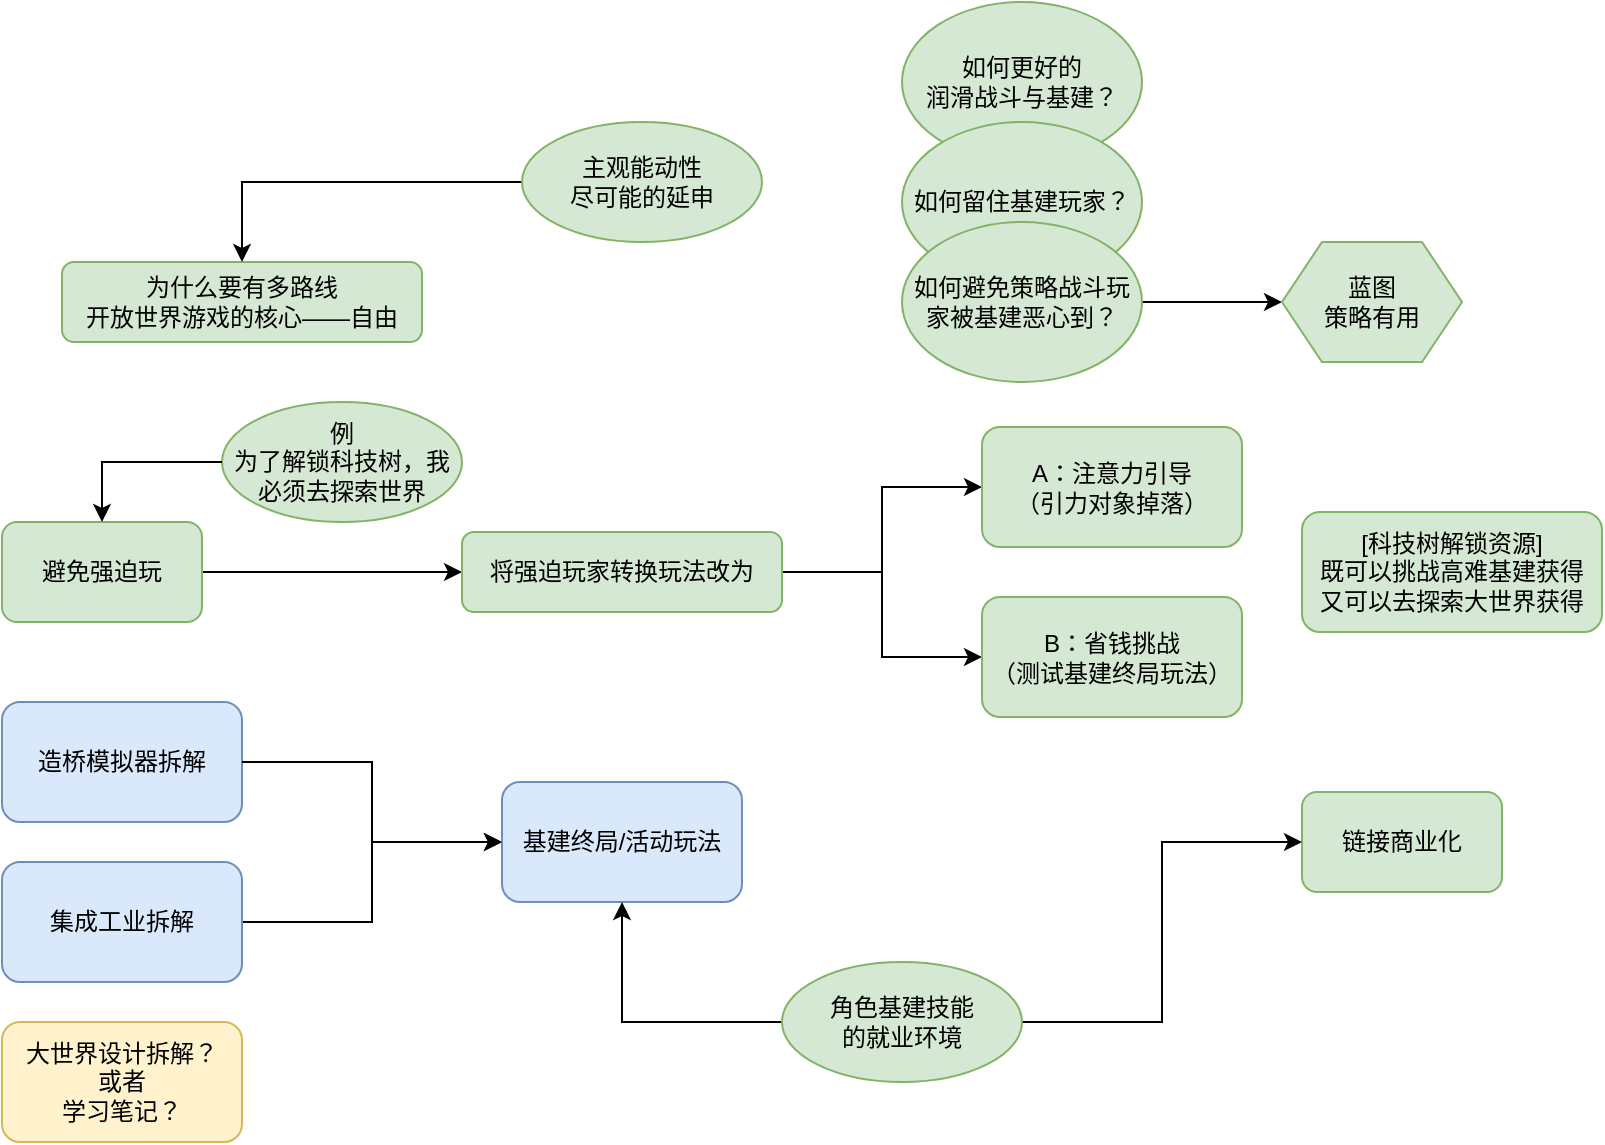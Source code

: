 <mxfile version="26.1.1">
  <diagram name="第 1 页" id="RhZ9GITMeFinJcavsqx3">
    <mxGraphModel dx="797" dy="1523" grid="1" gridSize="10" guides="1" tooltips="1" connect="1" arrows="1" fold="1" page="1" pageScale="1" pageWidth="827" pageHeight="1169" math="0" shadow="0">
      <root>
        <mxCell id="0" />
        <mxCell id="1" parent="0" />
        <mxCell id="B1U6UZod1yELh5h2z6GY-1" value="造桥模拟器拆解" style="rounded=1;whiteSpace=wrap;html=1;fillColor=#dae8fc;strokeColor=#6c8ebf;" parent="1" vertex="1">
          <mxGeometry x="10" y="300" width="120" height="60" as="geometry" />
        </mxCell>
        <mxCell id="kGgEO_SU46H8N8yzpL3u-17" style="edgeStyle=orthogonalEdgeStyle;rounded=0;orthogonalLoop=1;jettySize=auto;html=1;entryX=0;entryY=0.5;entryDx=0;entryDy=0;" parent="1" source="B1U6UZod1yELh5h2z6GY-2" target="kGgEO_SU46H8N8yzpL3u-15" edge="1">
          <mxGeometry relative="1" as="geometry" />
        </mxCell>
        <mxCell id="B1U6UZod1yELh5h2z6GY-2" value="集成工业拆解" style="whiteSpace=wrap;html=1;rounded=1;fillColor=#dae8fc;strokeColor=#6c8ebf;" parent="1" vertex="1">
          <mxGeometry x="10" y="380" width="120" height="60" as="geometry" />
        </mxCell>
        <mxCell id="kGgEO_SU46H8N8yzpL3u-11" style="edgeStyle=orthogonalEdgeStyle;rounded=0;orthogonalLoop=1;jettySize=auto;html=1;" parent="1" source="kGgEO_SU46H8N8yzpL3u-1" edge="1">
          <mxGeometry relative="1" as="geometry">
            <mxPoint x="240" y="235" as="targetPoint" />
          </mxGeometry>
        </mxCell>
        <mxCell id="kGgEO_SU46H8N8yzpL3u-1" value="&lt;div&gt;避免强迫玩&lt;/div&gt;" style="rounded=1;whiteSpace=wrap;html=1;fillColor=#d5e8d4;strokeColor=#82b366;" parent="1" vertex="1">
          <mxGeometry x="10" y="210" width="100" height="50" as="geometry" />
        </mxCell>
        <mxCell id="kGgEO_SU46H8N8yzpL3u-2" value="大世界设计拆解？&lt;div&gt;或者&lt;/div&gt;&lt;div&gt;学习笔记？&lt;/div&gt;" style="rounded=1;whiteSpace=wrap;html=1;fillColor=#fff2cc;strokeColor=#d6b656;" parent="1" vertex="1">
          <mxGeometry x="10" y="460" width="120" height="60" as="geometry" />
        </mxCell>
        <mxCell id="kGgEO_SU46H8N8yzpL3u-3" value="为什么要有多路线&lt;div&gt;开放世界游戏的核心——自由&lt;/div&gt;" style="rounded=1;whiteSpace=wrap;html=1;fillColor=#d5e8d4;strokeColor=#82b366;" parent="1" vertex="1">
          <mxGeometry x="40" y="80" width="180" height="40" as="geometry" />
        </mxCell>
        <mxCell id="kGgEO_SU46H8N8yzpL3u-4" value="&lt;div&gt;&lt;span style=&quot;background-color: transparent; color: light-dark(rgb(0, 0, 0), rgb(255, 255, 255));&quot;&gt;[科技树解锁资源]&lt;/span&gt;&lt;/div&gt;&lt;div&gt;既可以挑战高难基建获得&lt;/div&gt;&lt;div&gt;又可以去探索大世界获得&lt;/div&gt;" style="rounded=1;whiteSpace=wrap;html=1;fillColor=#d5e8d4;strokeColor=#82b366;" parent="1" vertex="1">
          <mxGeometry x="660" y="205" width="150" height="60" as="geometry" />
        </mxCell>
        <mxCell id="kGgEO_SU46H8N8yzpL3u-8" value="例&lt;div&gt;为了解锁科技树，我必须去探索世界&lt;/div&gt;" style="ellipse;whiteSpace=wrap;html=1;fillColor=#d5e8d4;strokeColor=#82b366;" parent="1" vertex="1">
          <mxGeometry x="120" y="150" width="120" height="60" as="geometry" />
        </mxCell>
        <mxCell id="kGgEO_SU46H8N8yzpL3u-18" style="edgeStyle=orthogonalEdgeStyle;rounded=0;orthogonalLoop=1;jettySize=auto;html=1;entryX=0;entryY=0.5;entryDx=0;entryDy=0;" parent="1" source="kGgEO_SU46H8N8yzpL3u-12" target="kGgEO_SU46H8N8yzpL3u-19" edge="1">
          <mxGeometry relative="1" as="geometry">
            <mxPoint x="520" y="190" as="targetPoint" />
          </mxGeometry>
        </mxCell>
        <mxCell id="kGgEO_SU46H8N8yzpL3u-21" style="edgeStyle=orthogonalEdgeStyle;rounded=0;orthogonalLoop=1;jettySize=auto;html=1;entryX=0;entryY=0.5;entryDx=0;entryDy=0;" parent="1" source="kGgEO_SU46H8N8yzpL3u-12" target="kGgEO_SU46H8N8yzpL3u-20" edge="1">
          <mxGeometry relative="1" as="geometry" />
        </mxCell>
        <mxCell id="kGgEO_SU46H8N8yzpL3u-12" value="将强迫玩家转换玩法改为" style="rounded=1;whiteSpace=wrap;html=1;fillColor=#d5e8d4;strokeColor=#82b366;" parent="1" vertex="1">
          <mxGeometry x="240" y="215" width="160" height="40" as="geometry" />
        </mxCell>
        <mxCell id="kGgEO_SU46H8N8yzpL3u-13" value="如何更好的&lt;div&gt;润滑战斗与基建？&lt;/div&gt;" style="ellipse;whiteSpace=wrap;html=1;fillColor=#d5e8d4;strokeColor=#82b366;" parent="1" vertex="1">
          <mxGeometry x="460" y="-50" width="120" height="80" as="geometry" />
        </mxCell>
        <mxCell id="kGgEO_SU46H8N8yzpL3u-14" style="edgeStyle=orthogonalEdgeStyle;rounded=0;orthogonalLoop=1;jettySize=auto;html=1;entryX=0.5;entryY=0;entryDx=0;entryDy=0;" parent="1" source="kGgEO_SU46H8N8yzpL3u-8" target="kGgEO_SU46H8N8yzpL3u-1" edge="1">
          <mxGeometry relative="1" as="geometry">
            <mxPoint x="50" y="180" as="targetPoint" />
          </mxGeometry>
        </mxCell>
        <mxCell id="kGgEO_SU46H8N8yzpL3u-15" value="基建终局/活动玩法" style="rounded=1;whiteSpace=wrap;html=1;fillColor=#dae8fc;strokeColor=#6c8ebf;" parent="1" vertex="1">
          <mxGeometry x="260" y="340" width="120" height="60" as="geometry" />
        </mxCell>
        <mxCell id="kGgEO_SU46H8N8yzpL3u-16" style="edgeStyle=orthogonalEdgeStyle;rounded=0;orthogonalLoop=1;jettySize=auto;html=1;entryX=0;entryY=0.5;entryDx=0;entryDy=0;" parent="1" source="B1U6UZod1yELh5h2z6GY-1" target="kGgEO_SU46H8N8yzpL3u-15" edge="1">
          <mxGeometry relative="1" as="geometry">
            <mxPoint x="180" y="430" as="targetPoint" />
          </mxGeometry>
        </mxCell>
        <mxCell id="kGgEO_SU46H8N8yzpL3u-19" value="A：注意力引导&lt;div&gt;（引力对象掉落）&lt;/div&gt;" style="rounded=1;whiteSpace=wrap;html=1;fillColor=#d5e8d4;strokeColor=#82b366;" parent="1" vertex="1">
          <mxGeometry x="500" y="162.5" width="130" height="60" as="geometry" />
        </mxCell>
        <mxCell id="kGgEO_SU46H8N8yzpL3u-20" value="B：省钱挑战&lt;div&gt;（测试基建终局玩法）&lt;/div&gt;" style="rounded=1;whiteSpace=wrap;html=1;fillColor=#d5e8d4;strokeColor=#82b366;" parent="1" vertex="1">
          <mxGeometry x="500" y="247.5" width="130" height="60" as="geometry" />
        </mxCell>
        <mxCell id="kGgEO_SU46H8N8yzpL3u-23" style="edgeStyle=orthogonalEdgeStyle;rounded=0;orthogonalLoop=1;jettySize=auto;html=1;" parent="1" source="kGgEO_SU46H8N8yzpL3u-22" target="kGgEO_SU46H8N8yzpL3u-3" edge="1">
          <mxGeometry relative="1" as="geometry" />
        </mxCell>
        <mxCell id="kGgEO_SU46H8N8yzpL3u-22" value="主观能动性&lt;div&gt;尽可能的延申&lt;/div&gt;" style="ellipse;whiteSpace=wrap;html=1;fillColor=#d5e8d4;strokeColor=#82b366;" parent="1" vertex="1">
          <mxGeometry x="270" y="10" width="120" height="60" as="geometry" />
        </mxCell>
        <mxCell id="kGgEO_SU46H8N8yzpL3u-25" value="如何留住基建玩家？" style="ellipse;whiteSpace=wrap;html=1;fillColor=#d5e8d4;strokeColor=#82b366;" parent="1" vertex="1">
          <mxGeometry x="460" y="10" width="120" height="80" as="geometry" />
        </mxCell>
        <mxCell id="kGgEO_SU46H8N8yzpL3u-28" value="" style="edgeStyle=orthogonalEdgeStyle;rounded=0;orthogonalLoop=1;jettySize=auto;html=1;" parent="1" source="kGgEO_SU46H8N8yzpL3u-26" target="kGgEO_SU46H8N8yzpL3u-27" edge="1">
          <mxGeometry relative="1" as="geometry" />
        </mxCell>
        <mxCell id="kGgEO_SU46H8N8yzpL3u-26" value="如何避免策略战斗玩家被基建恶心到？" style="ellipse;whiteSpace=wrap;html=1;fillColor=#d5e8d4;strokeColor=#82b366;" parent="1" vertex="1">
          <mxGeometry x="460" y="60" width="120" height="80" as="geometry" />
        </mxCell>
        <mxCell id="kGgEO_SU46H8N8yzpL3u-27" value="蓝图&lt;div&gt;策略有用&lt;/div&gt;" style="shape=hexagon;perimeter=hexagonPerimeter2;whiteSpace=wrap;html=1;fixedSize=1;fillColor=#d5e8d4;strokeColor=#82b366;" parent="1" vertex="1">
          <mxGeometry x="650" y="70" width="90" height="60" as="geometry" />
        </mxCell>
        <mxCell id="kGgEO_SU46H8N8yzpL3u-29" value="&lt;div&gt;链接商业化&lt;/div&gt;" style="rounded=1;whiteSpace=wrap;html=1;fillColor=#d5e8d4;strokeColor=#82b366;" parent="1" vertex="1">
          <mxGeometry x="660" y="345" width="100" height="50" as="geometry" />
        </mxCell>
        <mxCell id="kGgEO_SU46H8N8yzpL3u-31" style="edgeStyle=orthogonalEdgeStyle;rounded=0;orthogonalLoop=1;jettySize=auto;html=1;entryX=0.5;entryY=1;entryDx=0;entryDy=0;" parent="1" source="kGgEO_SU46H8N8yzpL3u-30" target="kGgEO_SU46H8N8yzpL3u-15" edge="1">
          <mxGeometry relative="1" as="geometry" />
        </mxCell>
        <mxCell id="kGgEO_SU46H8N8yzpL3u-32" style="edgeStyle=orthogonalEdgeStyle;rounded=0;orthogonalLoop=1;jettySize=auto;html=1;entryX=0;entryY=0.5;entryDx=0;entryDy=0;" parent="1" source="kGgEO_SU46H8N8yzpL3u-30" target="kGgEO_SU46H8N8yzpL3u-29" edge="1">
          <mxGeometry relative="1" as="geometry" />
        </mxCell>
        <mxCell id="kGgEO_SU46H8N8yzpL3u-30" value="角色基建技能&lt;div&gt;的就业环境&lt;/div&gt;" style="ellipse;whiteSpace=wrap;html=1;fillColor=#d5e8d4;strokeColor=#82b366;" parent="1" vertex="1">
          <mxGeometry x="400" y="430" width="120" height="60" as="geometry" />
        </mxCell>
      </root>
    </mxGraphModel>
  </diagram>
</mxfile>
